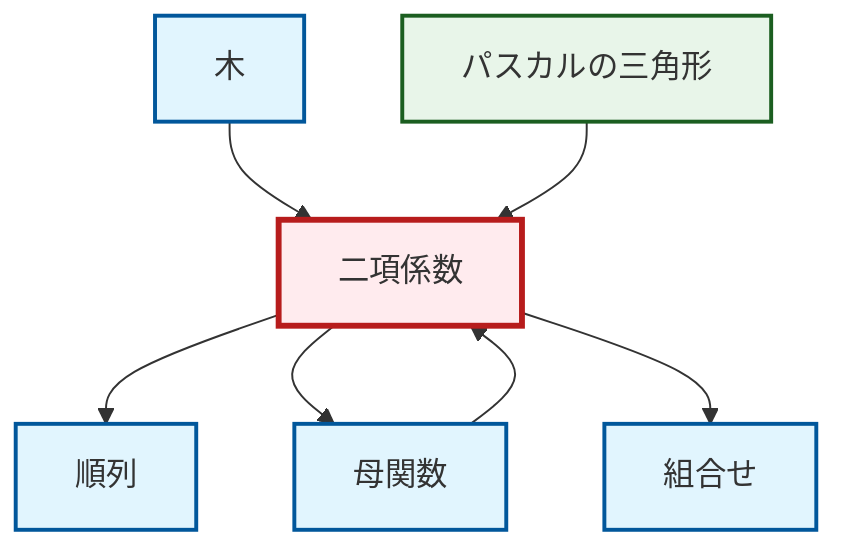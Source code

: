 graph TD
    classDef definition fill:#e1f5fe,stroke:#01579b,stroke-width:2px
    classDef theorem fill:#f3e5f5,stroke:#4a148c,stroke-width:2px
    classDef axiom fill:#fff3e0,stroke:#e65100,stroke-width:2px
    classDef example fill:#e8f5e9,stroke:#1b5e20,stroke-width:2px
    classDef current fill:#ffebee,stroke:#b71c1c,stroke-width:3px
    def-binomial-coefficient["二項係数"]:::definition
    def-generating-function["母関数"]:::definition
    def-tree["木"]:::definition
    def-combination["組合せ"]:::definition
    ex-pascals-triangle["パスカルの三角形"]:::example
    def-permutation["順列"]:::definition
    def-binomial-coefficient --> def-permutation
    def-tree --> def-binomial-coefficient
    def-generating-function --> def-binomial-coefficient
    def-binomial-coefficient --> def-generating-function
    def-binomial-coefficient --> def-combination
    ex-pascals-triangle --> def-binomial-coefficient
    class def-binomial-coefficient current